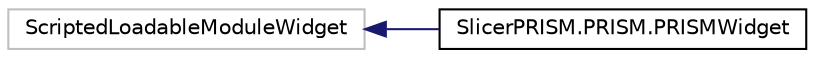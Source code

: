 digraph "Graphical Class Hierarchy"
{
 // LATEX_PDF_SIZE
  edge [fontname="Helvetica",fontsize="10",labelfontname="Helvetica",labelfontsize="10"];
  node [fontname="Helvetica",fontsize="10",shape=record];
  rankdir="LR";
  Node2 [label="ScriptedLoadableModuleWidget",height=0.2,width=0.4,color="grey75", fillcolor="white", style="filled",tooltip=" "];
  Node2 -> Node0 [dir="back",color="midnightblue",fontsize="10",style="solid",fontname="Helvetica"];
  Node0 [label="SlicerPRISM.PRISM.PRISMWidget",height=0.2,width=0.4,color="black", fillcolor="white", style="filled",URL="$class_slicer_p_r_i_s_m_1_1_p_r_i_s_m_1_1_p_r_i_s_m_widget.html",tooltip=" "];
}
